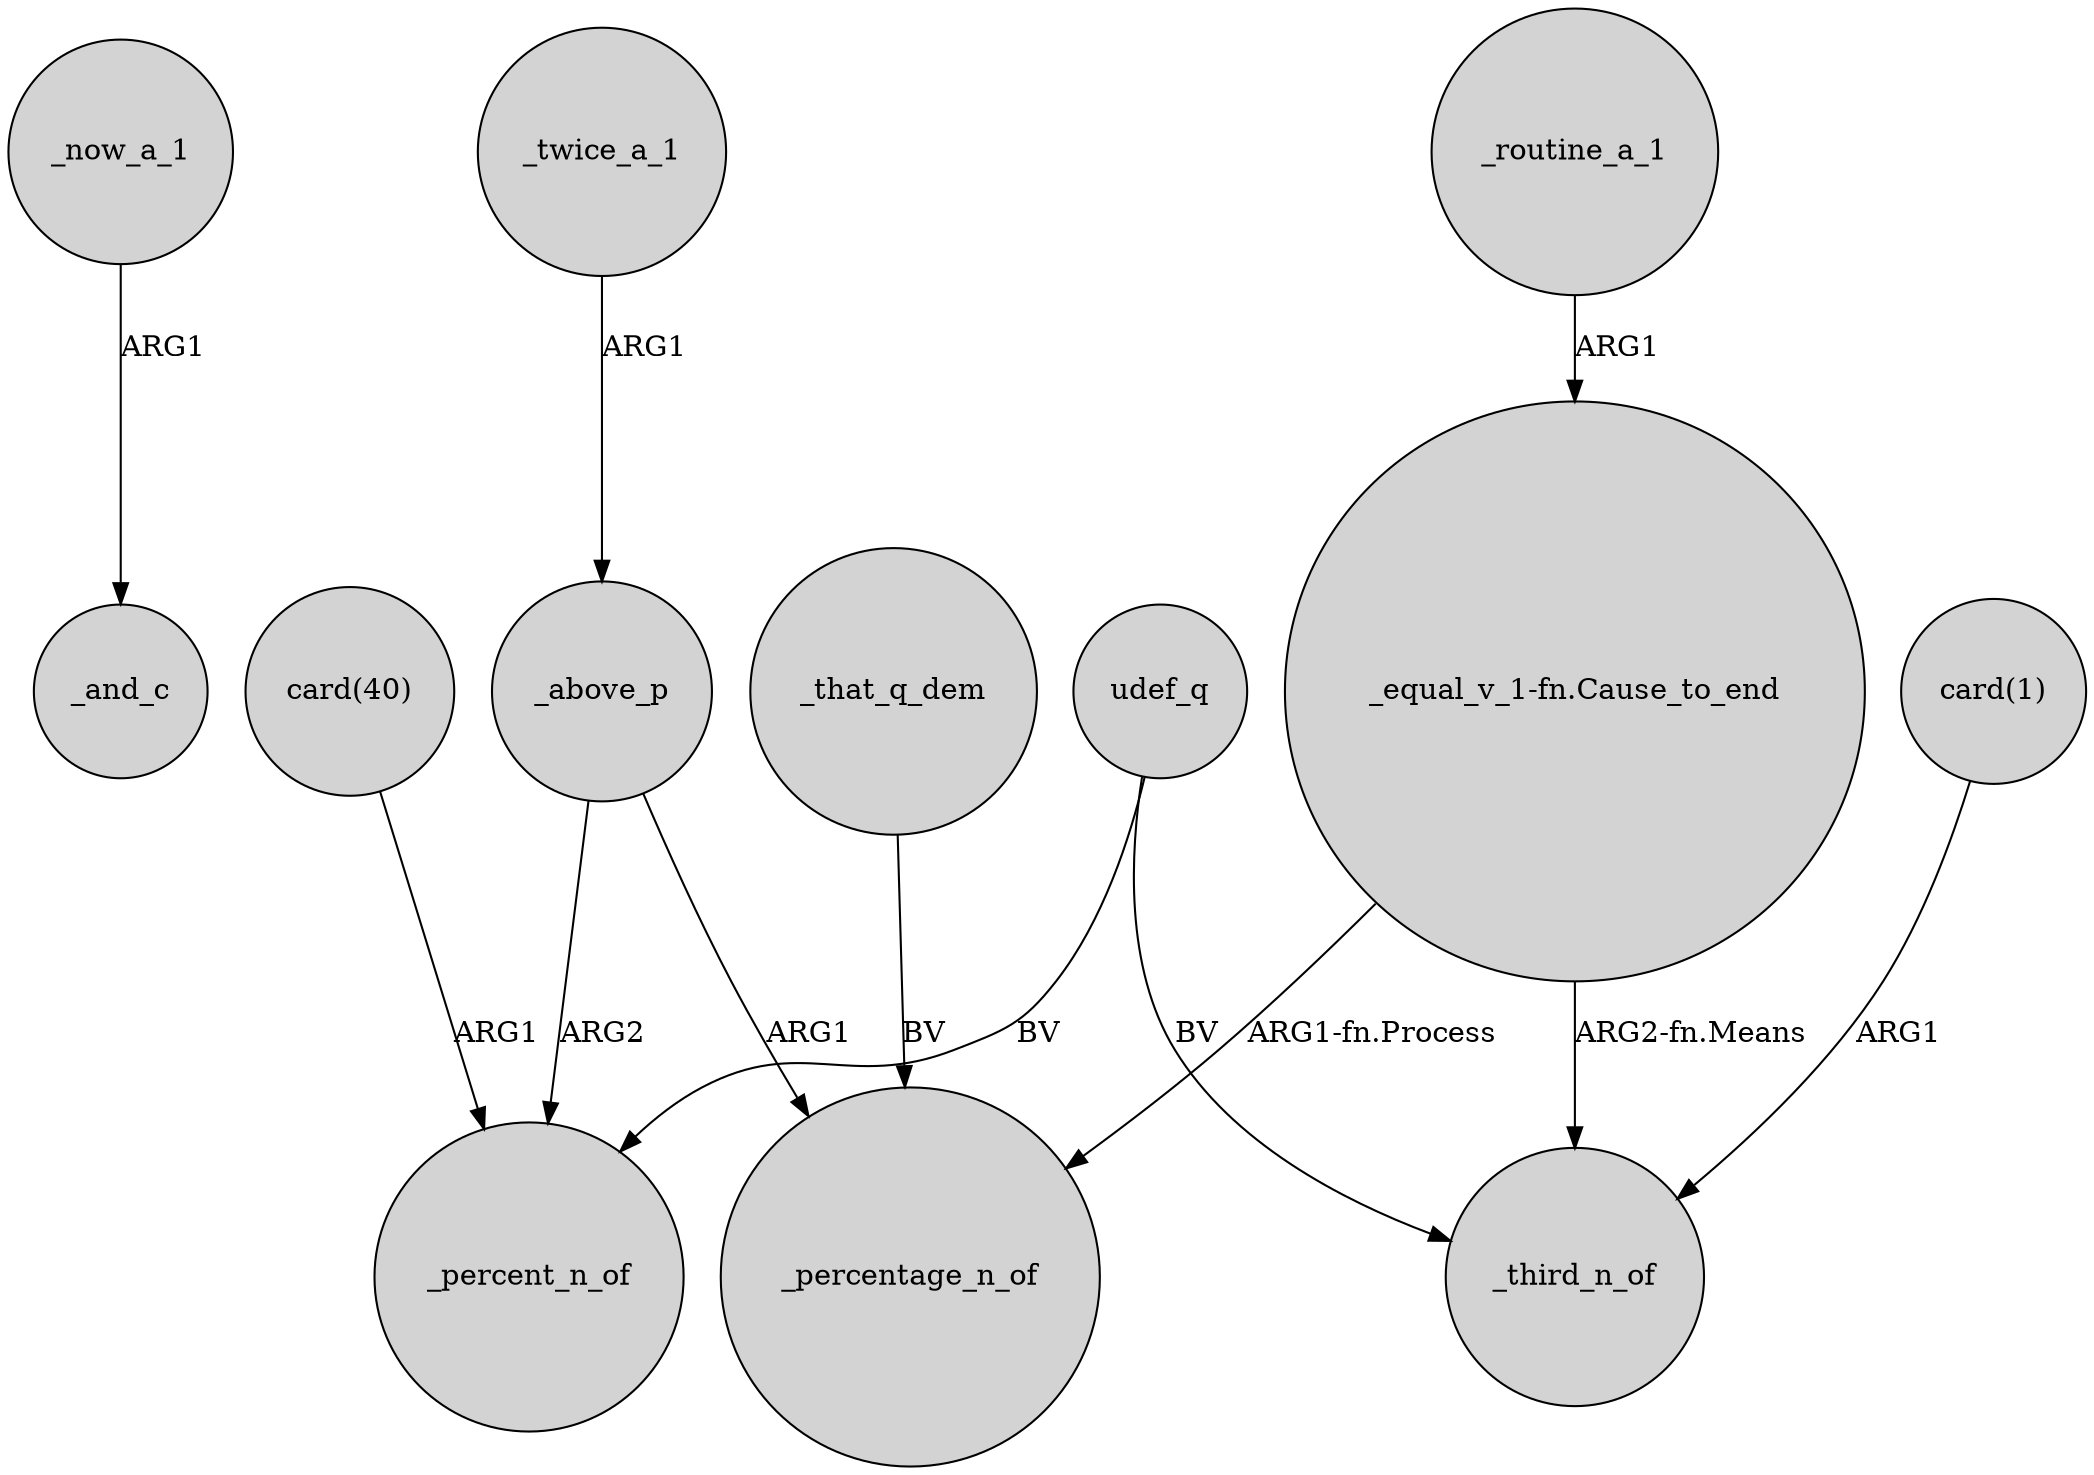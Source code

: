 digraph {
	node [shape=circle style=filled]
	_now_a_1 -> _and_c [label=ARG1]
	udef_q -> _percent_n_of [label=BV]
	_twice_a_1 -> _above_p [label=ARG1]
	"_equal_v_1-fn.Cause_to_end" -> _percentage_n_of [label="ARG1-fn.Process"]
	"card(40)" -> _percent_n_of [label=ARG1]
	_above_p -> _percent_n_of [label=ARG2]
	_above_p -> _percentage_n_of [label=ARG1]
	udef_q -> _third_n_of [label=BV]
	"card(1)" -> _third_n_of [label=ARG1]
	_that_q_dem -> _percentage_n_of [label=BV]
	"_equal_v_1-fn.Cause_to_end" -> _third_n_of [label="ARG2-fn.Means"]
	_routine_a_1 -> "_equal_v_1-fn.Cause_to_end" [label=ARG1]
}
